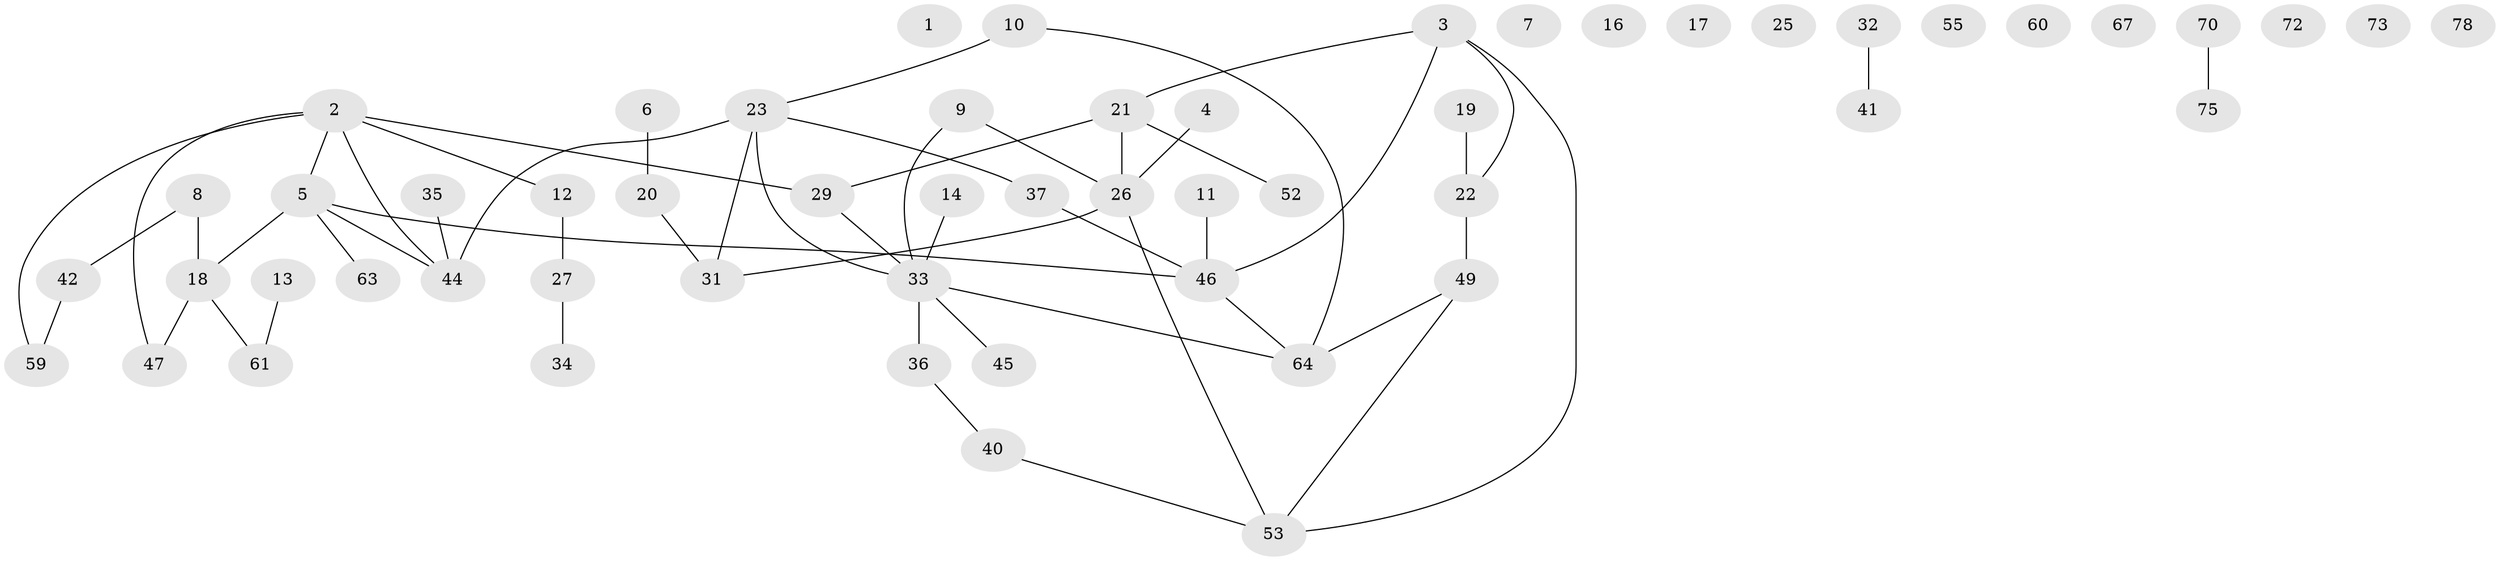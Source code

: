 // Generated by graph-tools (version 1.1) at 2025/23/03/03/25 07:23:25]
// undirected, 55 vertices, 55 edges
graph export_dot {
graph [start="1"]
  node [color=gray90,style=filled];
  1;
  2 [super="+24"];
  3 [super="+15"];
  4;
  5 [super="+58"];
  6;
  7;
  8 [super="+48"];
  9;
  10;
  11;
  12 [super="+69"];
  13 [super="+54"];
  14 [super="+28"];
  16 [super="+50"];
  17;
  18 [super="+71"];
  19;
  20 [super="+62"];
  21 [super="+43"];
  22 [super="+77"];
  23 [super="+56"];
  25;
  26 [super="+38"];
  27 [super="+30"];
  29 [super="+66"];
  31;
  32;
  33 [super="+39"];
  34;
  35;
  36;
  37 [super="+74"];
  40;
  41 [super="+57"];
  42 [super="+51"];
  44 [super="+76"];
  45;
  46 [super="+65"];
  47;
  49 [super="+79"];
  52;
  53 [super="+68"];
  55;
  59;
  60;
  61;
  63;
  64;
  67;
  70;
  72;
  73;
  75;
  78;
  2 -- 5;
  2 -- 12;
  2 -- 47;
  2 -- 59;
  2 -- 29;
  2 -- 44;
  3 -- 21;
  3 -- 53;
  3 -- 22;
  3 -- 46;
  4 -- 26;
  5 -- 18;
  5 -- 44;
  5 -- 46;
  5 -- 63;
  6 -- 20;
  8 -- 42 [weight=2];
  8 -- 18;
  9 -- 33;
  9 -- 26;
  10 -- 64;
  10 -- 23;
  11 -- 46;
  12 -- 27;
  13 -- 61;
  14 -- 33;
  18 -- 61;
  18 -- 47;
  19 -- 22;
  20 -- 31;
  21 -- 26;
  21 -- 29;
  21 -- 52;
  22 -- 49;
  23 -- 31;
  23 -- 33;
  23 -- 37;
  23 -- 44;
  26 -- 53;
  26 -- 31;
  27 -- 34;
  29 -- 33;
  32 -- 41;
  33 -- 64;
  33 -- 45;
  33 -- 36;
  35 -- 44;
  36 -- 40;
  37 -- 46;
  40 -- 53;
  42 -- 59;
  46 -- 64;
  49 -- 53;
  49 -- 64;
  70 -- 75;
}
